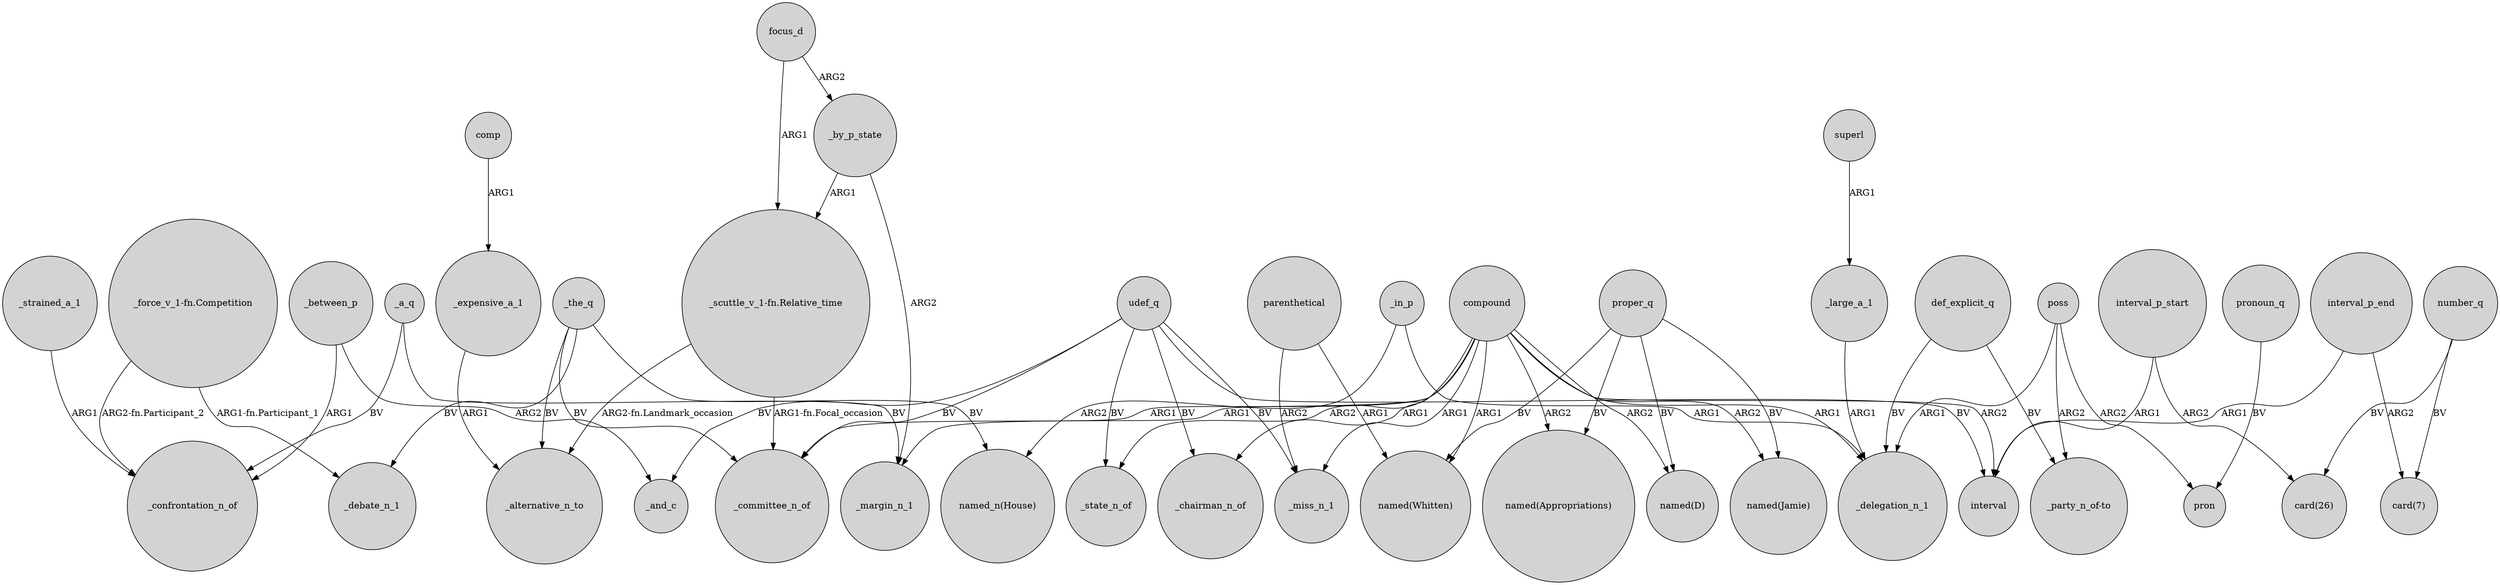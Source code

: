 digraph {
	node [shape=circle style=filled]
	compound -> _miss_n_1 [label=ARG1]
	focus_d -> "_scuttle_v_1-fn.Relative_time" [label=ARG1]
	poss -> _delegation_n_1 [label=ARG1]
	"_scuttle_v_1-fn.Relative_time" -> _committee_n_of [label="ARG1-fn.Focal_occasion"]
	_the_q -> _debate_n_1 [label=BV]
	_in_p -> _delegation_n_1 [label=ARG1]
	number_q -> "card(7)" [label=BV]
	compound -> _margin_n_1 [label=ARG1]
	compound -> _delegation_n_1 [label=ARG1]
	udef_q -> _chairman_n_of [label=BV]
	compound -> "named(D)" [label=ARG2]
	compound -> _committee_n_of [label=ARG1]
	comp -> _expensive_a_1 [label=ARG1]
	_the_q -> _alternative_n_to [label=BV]
	udef_q -> interval [label=BV]
	def_explicit_q -> _delegation_n_1 [label=BV]
	_by_p_state -> _margin_n_1 [label=ARG2]
	_strained_a_1 -> _confrontation_n_of [label=ARG1]
	proper_q -> "named(Jamie)" [label=BV]
	_a_q -> _confrontation_n_of [label=BV]
	"_scuttle_v_1-fn.Relative_time" -> _alternative_n_to [label="ARG2-fn.Landmark_occasion"]
	udef_q -> _and_c [label=BV]
	compound -> interval [label=ARG2]
	interval_p_start -> interval [label=ARG1]
	udef_q -> _state_n_of [label=BV]
	compound -> "named(Whitten)" [label=ARG1]
	pronoun_q -> pron [label=BV]
	compound -> "named(Jamie)" [label=ARG2]
	poss -> pron [label=ARG2]
	udef_q -> _miss_n_1 [label=BV]
	proper_q -> "named(D)" [label=BV]
	_the_q -> "named_n(House)" [label=BV]
	compound -> _chairman_n_of [label=ARG1]
	_the_q -> _committee_n_of [label=BV]
	interval_p_end -> interval [label=ARG1]
	focus_d -> _by_p_state [label=ARG2]
	_by_p_state -> "_scuttle_v_1-fn.Relative_time" [label=ARG1]
	"_force_v_1-fn.Competition" -> _debate_n_1 [label="ARG1-fn.Participant_1"]
	parenthetical -> _miss_n_1 [label=ARG2]
	proper_q -> "named(Whitten)" [label=BV]
	compound -> "named(Appropriations)" [label=ARG2]
	_large_a_1 -> _delegation_n_1 [label=ARG1]
	udef_q -> _committee_n_of [label=BV]
	parenthetical -> "named(Whitten)" [label=ARG1]
	interval_p_start -> "card(26)" [label=ARG2]
	_a_q -> _margin_n_1 [label=BV]
	_between_p -> _confrontation_n_of [label=ARG1]
	number_q -> "card(26)" [label=BV]
	compound -> _state_n_of [label=ARG2]
	_between_p -> _and_c [label=ARG2]
	poss -> "_party_n_of-to" [label=ARG2]
	"_force_v_1-fn.Competition" -> _confrontation_n_of [label="ARG2-fn.Participant_2"]
	def_explicit_q -> "_party_n_of-to" [label=BV]
	_in_p -> "named_n(House)" [label=ARG2]
	interval_p_end -> "card(7)" [label=ARG2]
	superl -> _large_a_1 [label=ARG1]
	proper_q -> "named(Appropriations)" [label=BV]
	_expensive_a_1 -> _alternative_n_to [label=ARG1]
}

